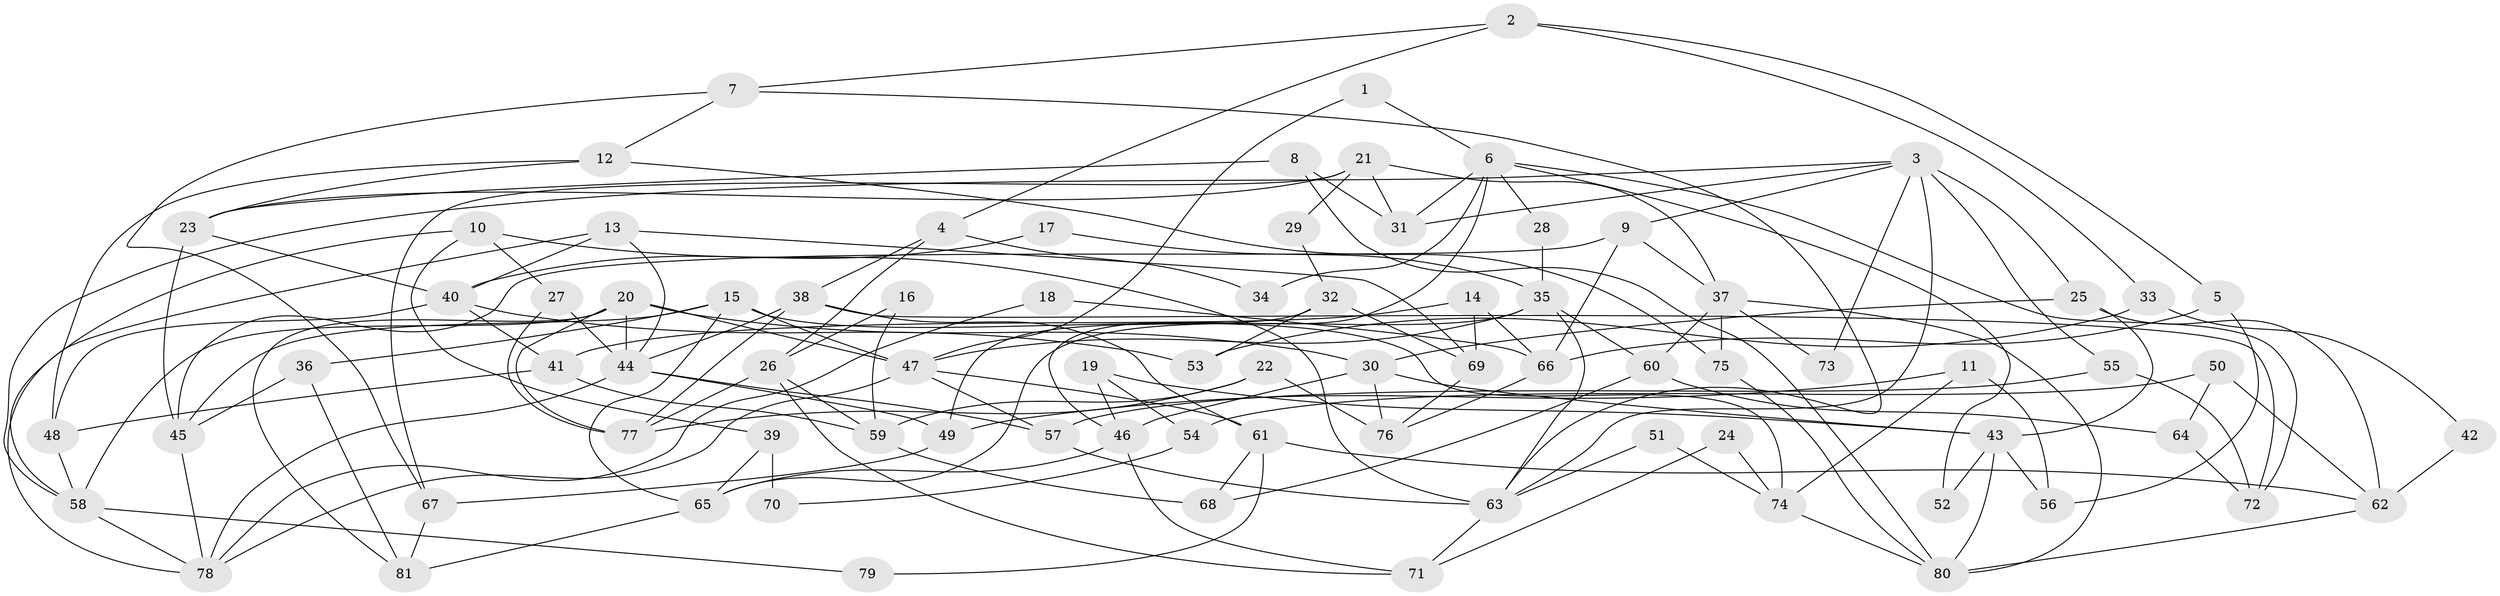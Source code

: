 // coarse degree distribution, {2: 0.125, 5: 0.1875, 9: 0.041666666666666664, 4: 0.125, 7: 0.14583333333333334, 8: 0.0625, 3: 0.14583333333333334, 6: 0.125, 11: 0.020833333333333332, 10: 0.020833333333333332}
// Generated by graph-tools (version 1.1) at 2025/41/03/06/25 10:41:54]
// undirected, 81 vertices, 162 edges
graph export_dot {
graph [start="1"]
  node [color=gray90,style=filled];
  1;
  2;
  3;
  4;
  5;
  6;
  7;
  8;
  9;
  10;
  11;
  12;
  13;
  14;
  15;
  16;
  17;
  18;
  19;
  20;
  21;
  22;
  23;
  24;
  25;
  26;
  27;
  28;
  29;
  30;
  31;
  32;
  33;
  34;
  35;
  36;
  37;
  38;
  39;
  40;
  41;
  42;
  43;
  44;
  45;
  46;
  47;
  48;
  49;
  50;
  51;
  52;
  53;
  54;
  55;
  56;
  57;
  58;
  59;
  60;
  61;
  62;
  63;
  64;
  65;
  66;
  67;
  68;
  69;
  70;
  71;
  72;
  73;
  74;
  75;
  76;
  77;
  78;
  79;
  80;
  81;
  1 -- 47;
  1 -- 6;
  2 -- 4;
  2 -- 7;
  2 -- 5;
  2 -- 33;
  3 -- 58;
  3 -- 63;
  3 -- 9;
  3 -- 25;
  3 -- 31;
  3 -- 55;
  3 -- 73;
  4 -- 38;
  4 -- 26;
  4 -- 34;
  5 -- 66;
  5 -- 56;
  6 -- 72;
  6 -- 46;
  6 -- 28;
  6 -- 31;
  6 -- 34;
  6 -- 52;
  7 -- 12;
  7 -- 67;
  7 -- 63;
  8 -- 31;
  8 -- 23;
  8 -- 80;
  9 -- 45;
  9 -- 37;
  9 -- 66;
  10 -- 27;
  10 -- 63;
  10 -- 39;
  10 -- 58;
  11 -- 56;
  11 -- 74;
  11 -- 49;
  12 -- 75;
  12 -- 23;
  12 -- 48;
  13 -- 78;
  13 -- 44;
  13 -- 40;
  13 -- 69;
  14 -- 66;
  14 -- 41;
  14 -- 69;
  15 -- 36;
  15 -- 47;
  15 -- 45;
  15 -- 65;
  15 -- 74;
  16 -- 59;
  16 -- 26;
  17 -- 35;
  17 -- 40;
  18 -- 66;
  18 -- 78;
  19 -- 43;
  19 -- 46;
  19 -- 54;
  20 -- 44;
  20 -- 77;
  20 -- 30;
  20 -- 47;
  20 -- 58;
  20 -- 81;
  21 -- 23;
  21 -- 31;
  21 -- 29;
  21 -- 37;
  21 -- 67;
  22 -- 76;
  22 -- 59;
  22 -- 77;
  23 -- 40;
  23 -- 45;
  24 -- 71;
  24 -- 74;
  25 -- 30;
  25 -- 43;
  25 -- 62;
  26 -- 71;
  26 -- 59;
  26 -- 77;
  27 -- 44;
  27 -- 77;
  28 -- 35;
  29 -- 32;
  30 -- 43;
  30 -- 46;
  30 -- 76;
  32 -- 49;
  32 -- 69;
  32 -- 53;
  33 -- 53;
  33 -- 42;
  35 -- 63;
  35 -- 47;
  35 -- 60;
  35 -- 65;
  36 -- 45;
  36 -- 81;
  37 -- 60;
  37 -- 73;
  37 -- 75;
  37 -- 80;
  38 -- 61;
  38 -- 77;
  38 -- 44;
  38 -- 72;
  39 -- 65;
  39 -- 70;
  40 -- 48;
  40 -- 41;
  40 -- 53;
  41 -- 48;
  41 -- 59;
  42 -- 62;
  43 -- 80;
  43 -- 52;
  43 -- 56;
  44 -- 49;
  44 -- 57;
  44 -- 78;
  45 -- 78;
  46 -- 65;
  46 -- 71;
  47 -- 78;
  47 -- 57;
  47 -- 61;
  48 -- 58;
  49 -- 67;
  50 -- 64;
  50 -- 62;
  50 -- 54;
  51 -- 63;
  51 -- 74;
  54 -- 70;
  55 -- 57;
  55 -- 72;
  57 -- 63;
  58 -- 78;
  58 -- 79;
  59 -- 68;
  60 -- 64;
  60 -- 68;
  61 -- 62;
  61 -- 68;
  61 -- 79;
  62 -- 80;
  63 -- 71;
  64 -- 72;
  65 -- 81;
  66 -- 76;
  67 -- 81;
  69 -- 76;
  74 -- 80;
  75 -- 80;
}
